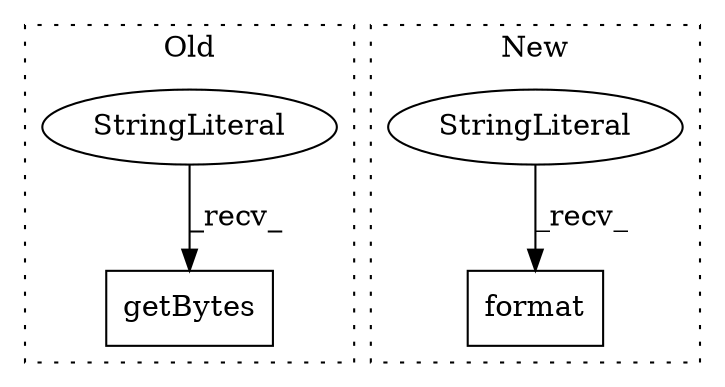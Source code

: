 digraph G {
subgraph cluster0 {
1 [label="getBytes" a="32" s="1881" l="10" shape="box"];
3 [label="StringLiteral" a="45" s="1867" l="13" shape="ellipse"];
label = "Old";
style="dotted";
}
subgraph cluster1 {
2 [label="format" a="32" s="1925,1933" l="7,1" shape="box"];
4 [label="StringLiteral" a="45" s="1909" l="15" shape="ellipse"];
label = "New";
style="dotted";
}
3 -> 1 [label="_recv_"];
4 -> 2 [label="_recv_"];
}